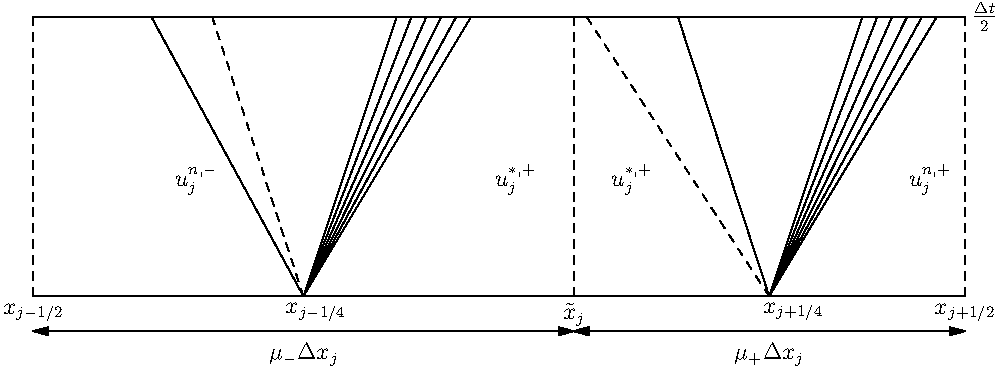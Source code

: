 import graph;
size(500,0);
texpreamble("\usepackage{amsmath}\usepackage{amsfonts}");

real a = 1;

real xmin = 0.0;
real xmax = 40.0;

real dx = xmax - xmin;

real xi = 0.42 * xmax;

real m1 = (xmax - xi) / (xmax - xmin);
real m2 = 1.0 - m1;

real yi = xmin + m1*dx;

real right_centre = 0.5 * (xmax + yi);
real left_centre = 0.5 * (xmin + yi);
real right_rarefaction(real x)
{
   return 1.5*(x-right_centre)/a;
}

real right_contact(real x)
{
   return -1.5*(x-right_centre)/a;
}

real right_shock(real x)
{
	return -3.0(x-right_centre)/a;
}

real left_rarefaction(real x)
{
   return 1.5*(x-left_centre)/a;
}

real left_contact(real x)
{
   return -3.0*(x-left_centre)/a;
}

real left_shock(real x)
{
	return -1.8(x-left_centre)/a;
}

pen axis = linewidth(0.5) + linecap(2);
draw( (xmin,0)--(xmax,0), axis);

label("${u}_j^{*,+}$", (yi+2.5,5));
label("${u}_j^{*,+}$", (yi-2.5,5));
label("${u}_j^{n,+}$", (xmax-1.5,5));
label("${u}_j^{n,-}$", (xmin+7,5));

real T = 15.0;
real a1 = 0.5;
real a2 = 0.9;
int n = 6;
real da = (a2-a1)/(n-1);

for(a=a1; a<=a2; a+=da)
{
   draw(graph(right_rarefaction,right_centre,right_centre+a*0.4*T*4/3));
}


draw( Label("$x_{j+1/4}$", BeginPoint), graph(right_contact,right_centre,right_centre-0.4*T*4/3+0.17),dashed);
draw(graph(right_shock,right_centre,right_centre-0.4*T*4/6+0.08));

for(a=a1; a<=a2; a+=da)
{
   draw(graph(left_rarefaction,left_centre,left_centre+0.4*a*T*4/3));
}
draw(Label("$x_{j-1/4}$", BeginPoint), graph(left_contact,left_centre,left_centre-0.4*T*4/6+0.08),dashed);
draw(graph(left_shock,left_centre,left_centre-0.4*T*1.087));

draw((xmin,-1.5)--(yi,-1.5), Arrows );
label("$\mu_- \Delta x_j$", (0.5*(xmin+yi), -2.5));

draw((yi,-1.5)--(xmax,-1.5), Arrows );
label("$\mu_+ \Delta x_j$", (0.5*(xmax+yi), -2.5));

real ceiling_height = 0.8;

draw( Label("$\frac{\Delta t}{2}$",EndPoint), (xmin,ceiling_height*T)--(xmax,ceiling_height*T), axis);
draw( Label("$\tilde{x}_j$",BeginPoint), (yi,0)--(yi,ceiling_height*T), axis+dashed);
draw( Label("$x_{j-1/2}$",BeginPoint), ( xmin,0)--( xmin,ceiling_height*T), axis+dashed);
draw( Label("$x_{j+1/2}$",BeginPoint), ( xmax,0)--( xmax,ceiling_height*T), axis+dashed);

